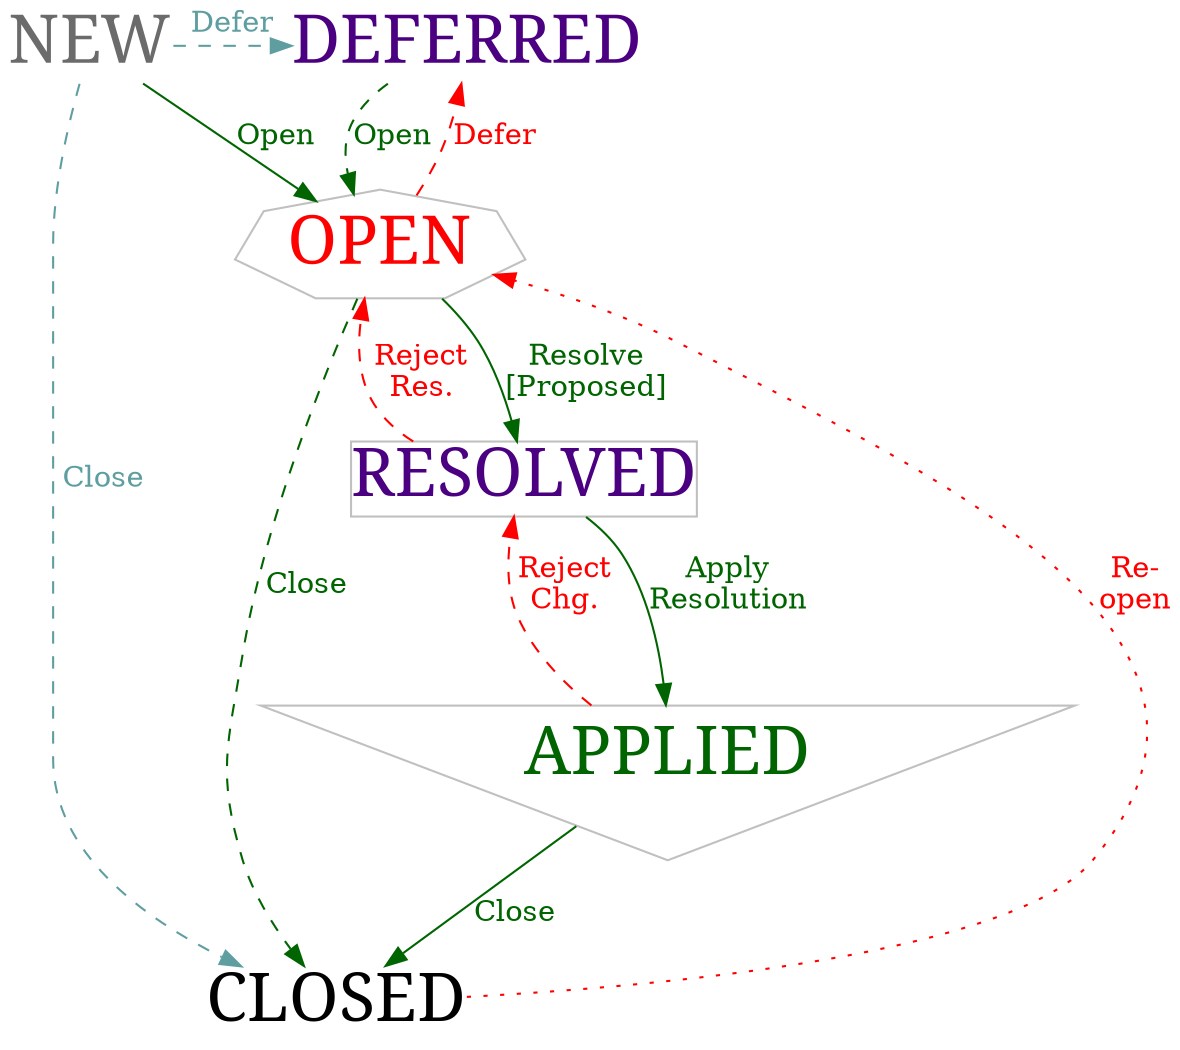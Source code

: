 digraph tc_wf {
	node [margin=0 fontname=Cambria fontsize=32 style=unfilled]
	node [fontcolor=gray42 shape=plaintext rank=1]
	NEW
	node [fontcolor=indigo rank=1]
	DEFERRED
	node [color=grey fontcolor=red shape=septagon]
	OPEN 
	node [color=grey fontcolor=indigo shape=box]
	RESOLVED
	node [color=grey fontcolor=darkgreen shape=invtriangle]
	APPLIED
	node [fontcolor=black shape=plaintext]
	CLOSED
	/* Topology */
	{rank = same; NEW; DEFERRED;}
	OPEN -> RESOLVED [ label="Resolve\n[Proposed]" color=darkgreen fontcolor=darkgreen weight=1 ]
	OPEN -> DEFERRED [ label=Defer color=red fontcolor=red style=dashed weight=1 ]	
	OPEN -> CLOSED [ label=Close color=darkgreen fontcolor=darkgreen style=dashed weight=1 ]	
	RESOLVED -> APPLIED [ label="Apply\nResolution" color=darkgreen fontcolor=darkgreen weight=1 ]	
	RESOLVED -> OPEN [ label="Reject\nRes." color=red fontcolor=red style=dashed constraint=true weight=1 ]	
	NEW -> OPEN [ label=Open color=darkgreen fontcolor=darkgreen constraint=true weight=1 ]	
	NEW -> CLOSED [ label=" Close" color=cadetblue fontcolor=cadetblue style=dashed weight=1 ]	
	NEW -> DEFERRED [ label=Defer color=cadetblue fontcolor=cadetblue style=dashed constraint=true weight=1 ]
	DEFERRED -> OPEN [ label=Open color=darkgreen fontcolor=darkgreen style=dashed weight=1 ]	
	APPLIED -> CLOSED [ label=Close color=darkgreen fontcolor=darkgreen weight=1 ]	
	APPLIED -> RESOLVED [ label="Reject\nChg." color=red fontcolor=red style=dashed constraint=true weight=1 ]	
	/* Worst case ... */
	{rank = LR; OPEN; CLOSED;}
	CLOSED -> OPEN [ label="Re-\nopen" color=red fontcolor=red style=dotted constraint=true weight=1 ]
}
